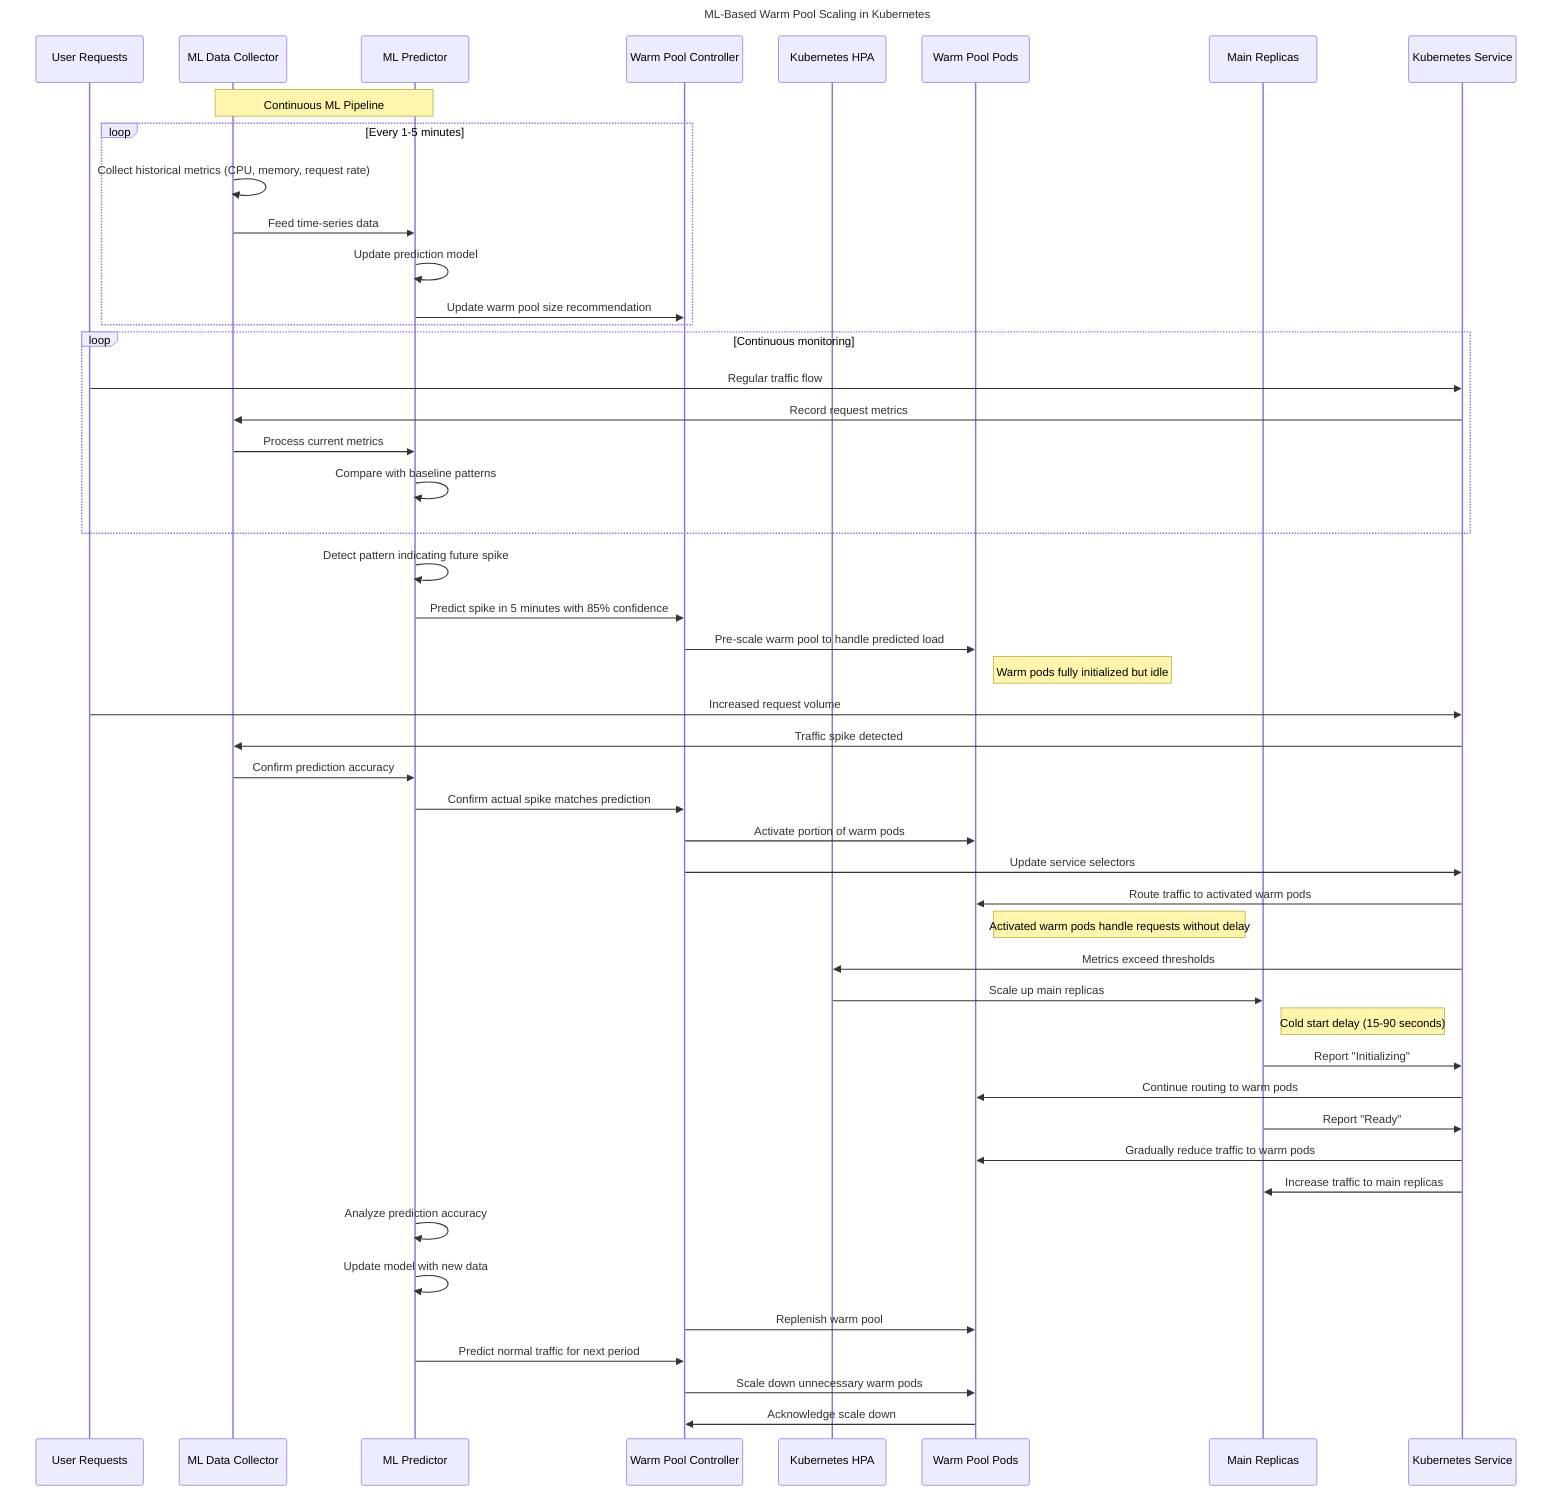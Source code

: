 sequenceDiagram
    title ML-Based Warm Pool Scaling in Kubernetes
    participant User as User Requests
    participant MLCollector as ML Data Collector
    participant MLPredictor as ML Predictor
    participant WarmController as Warm Pool Controller
    participant K8sHPA as Kubernetes HPA
    participant WarmPool as Warm Pool Pods
    participant MainReplica as Main Replicas
    participant K8sService as Kubernetes Service
    note over MLCollector,MLPredictor: Continuous ML Pipeline

    %% ML Training and Monitoring Phase
    loop Every 1-5 minutes
        MLCollector->>MLCollector: Collect historical metrics (CPU, memory, request rate)
        MLCollector->>MLPredictor: Feed time-series data
        MLPredictor->>MLPredictor: Update prediction model
        MLPredictor->>WarmController: Update warm pool size recommendation
    end
    %% Regular State - Monitoring
    loop Continuous monitoring
        User->>K8sService: Regular traffic flow
        K8sService->>MLCollector: Record request metrics
        MLCollector->>MLPredictor: Process current metrics
        MLPredictor->>MLPredictor: Compare with baseline patterns
    end
    %% Prediction of Upcoming Load Spike
    MLPredictor->>MLPredictor: Detect pattern indicating future spike
    MLPredictor->>WarmController: Predict spike in 5 minutes with 85% confidence

    %% Proactive Warm Pool Preparation
    WarmController->>WarmPool: Pre-scale warm pool to handle predicted load
    Note right of WarmPool: Warm pods fully initialized but idle

    %% Traffic Spike Begins
    User->>K8sService: Increased request volume
    K8sService->>MLCollector: Traffic spike detected
    MLCollector->>MLPredictor: Confirm prediction accuracy

    %% Warm Pool Activation
    MLPredictor->>WarmController: Confirm actual spike matches prediction
    WarmController->>WarmPool: Activate portion of warm pods
    WarmController->>K8sService: Update service selectors
    K8sService->>WarmPool: Route traffic to activated warm pods
    Note right of WarmPool: Activated warm pods handle requests without delay

    %% Traditional HPA Response (Slower)
    K8sService->>K8sHPA: Metrics exceed thresholds
    K8sHPA->>MainReplica: Scale up main replicas
    Note right of MainReplica: Cold start delay (15-90 seconds)
    MainReplica->>K8sService: Report "Initializing"
    K8sService->>WarmPool: Continue routing to warm pods

    %% Transition to Normal Operation
    MainReplica->>K8sService: Report "Ready"
    K8sService->>WarmPool: Gradually reduce traffic to warm pods
    K8sService->>MainReplica: Increase traffic to main replicas

    %% Recovery and Preparation for Next Spike
    MLPredictor->>MLPredictor: Analyze prediction accuracy
    MLPredictor->>MLPredictor: Update model with new data
    WarmController->>WarmPool: Replenish warm pool

    %% Scale Down After Traffic Normalizes
    MLPredictor->>WarmController: Predict normal traffic for next period
    WarmController->>WarmPool: Scale down unnecessary warm pods
    WarmPool->>WarmController: Acknowledge scale down